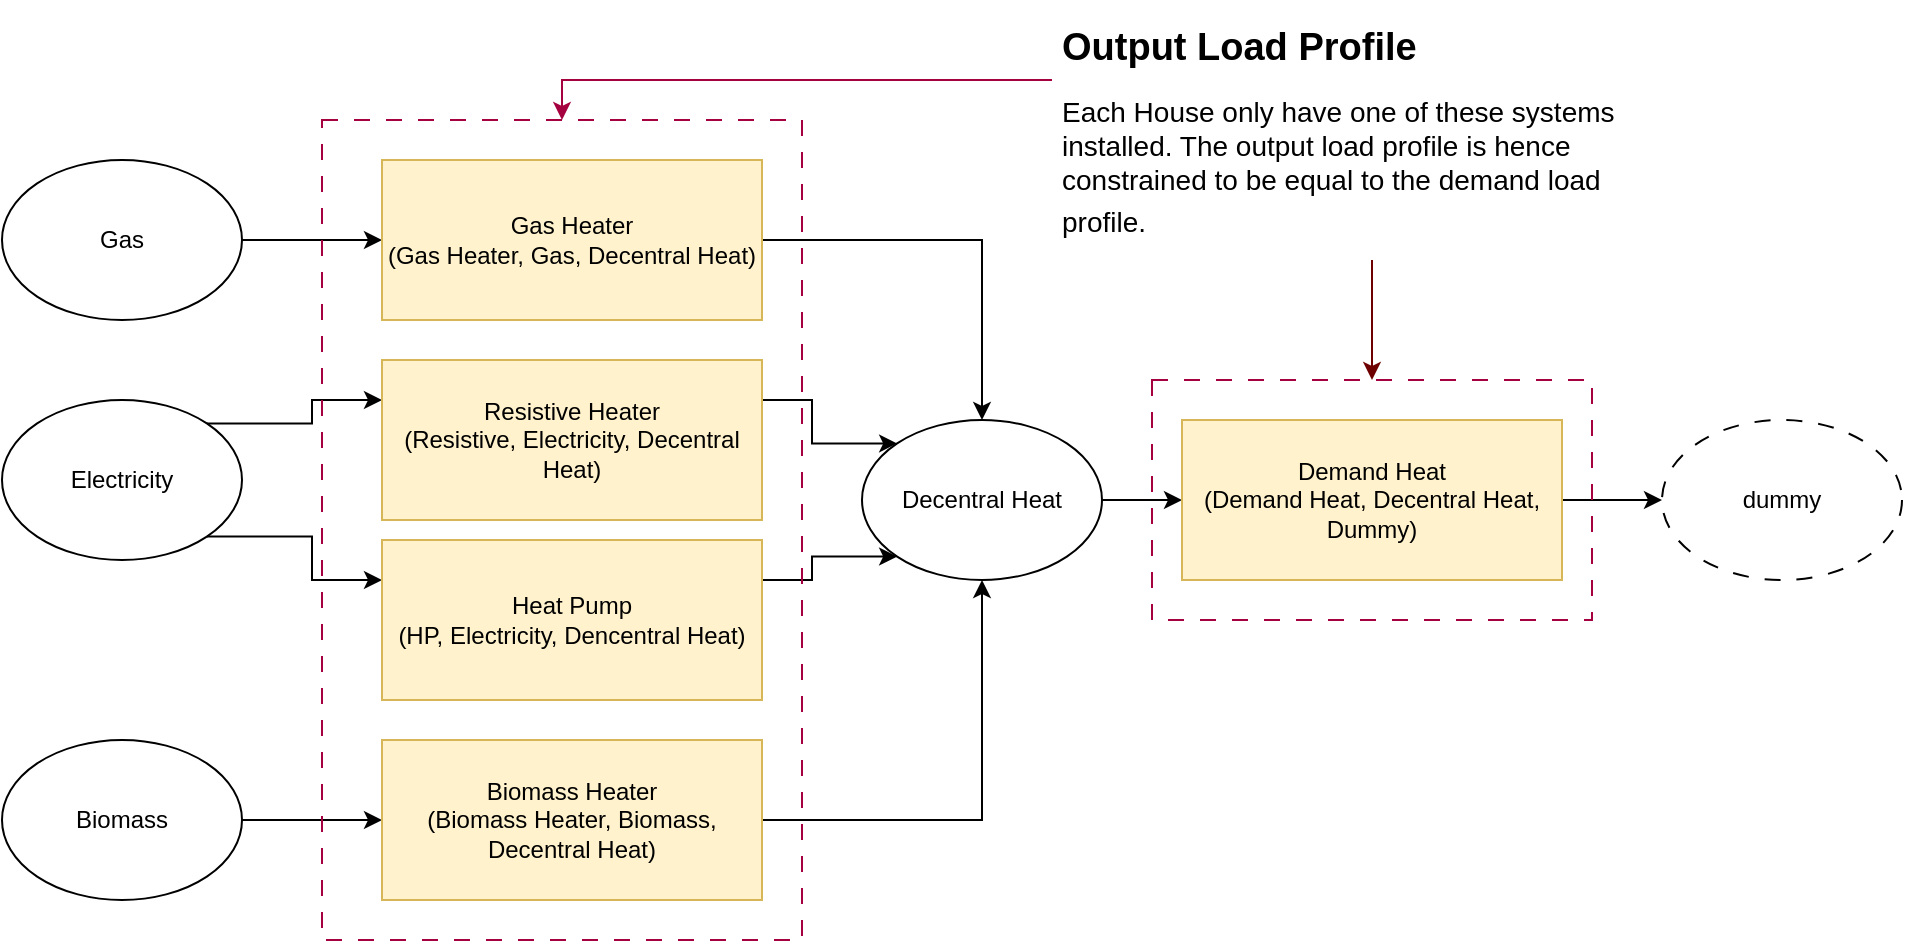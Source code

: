 <mxfile version="22.0.3" type="device">
  <diagram name="Page-1" id="vcEPFt_Lp80TqAtp8AqC">
    <mxGraphModel dx="1297" dy="905" grid="1" gridSize="10" guides="1" tooltips="1" connect="1" arrows="1" fold="1" page="1" pageScale="1" pageWidth="850" pageHeight="1100" math="0" shadow="0">
      <root>
        <mxCell id="0" />
        <mxCell id="1" parent="0" />
        <mxCell id="gQ1NQkGNz1sMh0HQZxKz-8" style="edgeStyle=orthogonalEdgeStyle;rounded=0;orthogonalLoop=1;jettySize=auto;html=1;exitX=1;exitY=0.5;exitDx=0;exitDy=0;" edge="1" parent="1" source="m4jgO-4sw4jdDZecaCaA-5" target="m4jgO-4sw4jdDZecaCaA-13">
          <mxGeometry relative="1" as="geometry" />
        </mxCell>
        <mxCell id="m4jgO-4sw4jdDZecaCaA-5" value="Gas" style="ellipse;whiteSpace=wrap;html=1;fillColor=#ffffff;strokeColor=#000000;" parent="1" vertex="1">
          <mxGeometry y="360" width="120" height="80" as="geometry" />
        </mxCell>
        <mxCell id="gQ1NQkGNz1sMh0HQZxKz-12" style="edgeStyle=orthogonalEdgeStyle;rounded=0;orthogonalLoop=1;jettySize=auto;html=1;exitX=1;exitY=0.5;exitDx=0;exitDy=0;" edge="1" parent="1" source="m4jgO-4sw4jdDZecaCaA-13" target="gQ1NQkGNz1sMh0HQZxKz-6">
          <mxGeometry relative="1" as="geometry" />
        </mxCell>
        <mxCell id="m4jgO-4sw4jdDZecaCaA-13" value="Gas Heater&lt;br&gt;(Gas Heater, Gas, Decentral Heat)" style="rounded=0;whiteSpace=wrap;html=1;fillColor=#fff2cc;strokeColor=#d6b656;" parent="1" vertex="1">
          <mxGeometry x="190" y="360" width="190" height="80" as="geometry" />
        </mxCell>
        <mxCell id="m4jgO-4sw4jdDZecaCaA-19" value="dummy" style="ellipse;whiteSpace=wrap;html=1;dashed=1;dashPattern=8 8;" parent="1" vertex="1">
          <mxGeometry x="830" y="490" width="120" height="80" as="geometry" />
        </mxCell>
        <mxCell id="gQ1NQkGNz1sMh0HQZxKz-9" style="edgeStyle=orthogonalEdgeStyle;rounded=0;orthogonalLoop=1;jettySize=auto;html=1;exitX=1;exitY=0;exitDx=0;exitDy=0;entryX=0;entryY=0.25;entryDx=0;entryDy=0;" edge="1" parent="1" source="gQ1NQkGNz1sMh0HQZxKz-1" target="gQ1NQkGNz1sMh0HQZxKz-3">
          <mxGeometry relative="1" as="geometry" />
        </mxCell>
        <mxCell id="gQ1NQkGNz1sMh0HQZxKz-10" style="edgeStyle=orthogonalEdgeStyle;rounded=0;orthogonalLoop=1;jettySize=auto;html=1;exitX=1;exitY=1;exitDx=0;exitDy=0;entryX=0;entryY=0.25;entryDx=0;entryDy=0;" edge="1" parent="1" source="gQ1NQkGNz1sMh0HQZxKz-1" target="gQ1NQkGNz1sMh0HQZxKz-4">
          <mxGeometry relative="1" as="geometry" />
        </mxCell>
        <mxCell id="gQ1NQkGNz1sMh0HQZxKz-1" value="Electricity" style="ellipse;whiteSpace=wrap;html=1;fillColor=#ffffff;strokeColor=#000000;" vertex="1" parent="1">
          <mxGeometry y="480" width="120" height="80" as="geometry" />
        </mxCell>
        <mxCell id="gQ1NQkGNz1sMh0HQZxKz-11" style="edgeStyle=orthogonalEdgeStyle;rounded=0;orthogonalLoop=1;jettySize=auto;html=1;exitX=1;exitY=0.5;exitDx=0;exitDy=0;entryX=0;entryY=0.5;entryDx=0;entryDy=0;" edge="1" parent="1" source="gQ1NQkGNz1sMh0HQZxKz-2" target="gQ1NQkGNz1sMh0HQZxKz-5">
          <mxGeometry relative="1" as="geometry" />
        </mxCell>
        <mxCell id="gQ1NQkGNz1sMh0HQZxKz-2" value="Biomass" style="ellipse;whiteSpace=wrap;html=1;fillColor=#ffffff;strokeColor=#000000;" vertex="1" parent="1">
          <mxGeometry y="650" width="120" height="80" as="geometry" />
        </mxCell>
        <mxCell id="gQ1NQkGNz1sMh0HQZxKz-13" style="edgeStyle=orthogonalEdgeStyle;rounded=0;orthogonalLoop=1;jettySize=auto;html=1;exitX=1;exitY=0.25;exitDx=0;exitDy=0;entryX=0;entryY=0;entryDx=0;entryDy=0;" edge="1" parent="1" source="gQ1NQkGNz1sMh0HQZxKz-3" target="gQ1NQkGNz1sMh0HQZxKz-6">
          <mxGeometry relative="1" as="geometry" />
        </mxCell>
        <mxCell id="gQ1NQkGNz1sMh0HQZxKz-3" value="Resistive Heater&lt;br&gt;(Resistive, Electricity, Decentral Heat)" style="rounded=0;whiteSpace=wrap;html=1;fillColor=#fff2cc;strokeColor=#d6b656;" vertex="1" parent="1">
          <mxGeometry x="190" y="460" width="190" height="80" as="geometry" />
        </mxCell>
        <mxCell id="gQ1NQkGNz1sMh0HQZxKz-14" style="edgeStyle=orthogonalEdgeStyle;rounded=0;orthogonalLoop=1;jettySize=auto;html=1;exitX=1;exitY=0.25;exitDx=0;exitDy=0;entryX=0;entryY=1;entryDx=0;entryDy=0;" edge="1" parent="1" source="gQ1NQkGNz1sMh0HQZxKz-4" target="gQ1NQkGNz1sMh0HQZxKz-6">
          <mxGeometry relative="1" as="geometry" />
        </mxCell>
        <mxCell id="gQ1NQkGNz1sMh0HQZxKz-4" value="Heat Pump&lt;br&gt;(HP, Electricity, Dencentral Heat)" style="rounded=0;whiteSpace=wrap;html=1;fillColor=#fff2cc;strokeColor=#d6b656;" vertex="1" parent="1">
          <mxGeometry x="190" y="550" width="190" height="80" as="geometry" />
        </mxCell>
        <mxCell id="gQ1NQkGNz1sMh0HQZxKz-15" style="edgeStyle=orthogonalEdgeStyle;rounded=0;orthogonalLoop=1;jettySize=auto;html=1;exitX=1;exitY=0.5;exitDx=0;exitDy=0;entryX=0.5;entryY=1;entryDx=0;entryDy=0;" edge="1" parent="1" source="gQ1NQkGNz1sMh0HQZxKz-5" target="gQ1NQkGNz1sMh0HQZxKz-6">
          <mxGeometry relative="1" as="geometry" />
        </mxCell>
        <mxCell id="gQ1NQkGNz1sMh0HQZxKz-5" value="Biomass Heater&lt;br&gt;(Biomass Heater, Biomass, Decentral Heat)" style="rounded=0;whiteSpace=wrap;html=1;fillColor=#fff2cc;strokeColor=#d6b656;" vertex="1" parent="1">
          <mxGeometry x="190" y="650" width="190" height="80" as="geometry" />
        </mxCell>
        <mxCell id="gQ1NQkGNz1sMh0HQZxKz-16" style="edgeStyle=orthogonalEdgeStyle;rounded=0;orthogonalLoop=1;jettySize=auto;html=1;exitX=1;exitY=0.5;exitDx=0;exitDy=0;entryX=0;entryY=0.5;entryDx=0;entryDy=0;" edge="1" parent="1" source="gQ1NQkGNz1sMh0HQZxKz-6" target="gQ1NQkGNz1sMh0HQZxKz-7">
          <mxGeometry relative="1" as="geometry" />
        </mxCell>
        <mxCell id="gQ1NQkGNz1sMh0HQZxKz-6" value="Decentral Heat" style="ellipse;whiteSpace=wrap;html=1;fillColor=#ffffff;strokeColor=#000000;" vertex="1" parent="1">
          <mxGeometry x="430" y="490" width="120" height="80" as="geometry" />
        </mxCell>
        <mxCell id="gQ1NQkGNz1sMh0HQZxKz-17" style="edgeStyle=orthogonalEdgeStyle;rounded=0;orthogonalLoop=1;jettySize=auto;html=1;exitX=1;exitY=0.5;exitDx=0;exitDy=0;entryX=0;entryY=0.5;entryDx=0;entryDy=0;" edge="1" parent="1" source="gQ1NQkGNz1sMh0HQZxKz-7" target="m4jgO-4sw4jdDZecaCaA-19">
          <mxGeometry relative="1" as="geometry" />
        </mxCell>
        <mxCell id="gQ1NQkGNz1sMh0HQZxKz-7" value="Demand Heat&lt;br&gt;(Demand Heat, Decentral Heat, Dummy)" style="rounded=0;whiteSpace=wrap;html=1;fillColor=#fff2cc;strokeColor=#d6b656;" vertex="1" parent="1">
          <mxGeometry x="590" y="490" width="190" height="80" as="geometry" />
        </mxCell>
        <mxCell id="gQ1NQkGNz1sMh0HQZxKz-21" style="edgeStyle=orthogonalEdgeStyle;rounded=0;orthogonalLoop=1;jettySize=auto;html=1;exitX=0;exitY=0.25;exitDx=0;exitDy=0;entryX=0.5;entryY=0;entryDx=0;entryDy=0;strokeColor=#A50040;fillColor=#d80073;" edge="1" parent="1" source="gQ1NQkGNz1sMh0HQZxKz-18" target="gQ1NQkGNz1sMh0HQZxKz-20">
          <mxGeometry relative="1" as="geometry" />
        </mxCell>
        <mxCell id="gQ1NQkGNz1sMh0HQZxKz-23" style="edgeStyle=orthogonalEdgeStyle;rounded=0;orthogonalLoop=1;jettySize=auto;html=1;exitX=0.5;exitY=1;exitDx=0;exitDy=0;fillColor=#a20025;strokeColor=#6F0000;" edge="1" parent="1" source="gQ1NQkGNz1sMh0HQZxKz-18" target="gQ1NQkGNz1sMh0HQZxKz-22">
          <mxGeometry relative="1" as="geometry" />
        </mxCell>
        <mxCell id="gQ1NQkGNz1sMh0HQZxKz-18" value="&lt;h1 style=&quot;font-size: 19px;&quot;&gt;&lt;font style=&quot;font-size: 19px;&quot;&gt;Output Load Profile&lt;/font&gt;&lt;/h1&gt;&lt;div&gt;&lt;font style=&quot;font-size: 14px;&quot;&gt;Each House only have one of these systems installed. The output load profile is hence constrained to be equal to the demand load profile.&lt;/font&gt;&lt;font style=&quot;font-size: 19px;&quot;&gt;&amp;nbsp;&lt;/font&gt;&lt;/div&gt;" style="text;html=1;strokeColor=none;fillColor=none;spacing=5;spacingTop=-20;whiteSpace=wrap;overflow=hidden;rounded=0;" vertex="1" parent="1">
          <mxGeometry x="525" y="290" width="320" height="120" as="geometry" />
        </mxCell>
        <mxCell id="gQ1NQkGNz1sMh0HQZxKz-20" value="cv" style="rounded=0;whiteSpace=wrap;html=1;fillColor=none;dashed=1;dashPattern=8 8;fontColor=#ffffff;strokeColor=#A50040;gradientColor=default;" vertex="1" parent="1">
          <mxGeometry x="160" y="340" width="240" height="410" as="geometry" />
        </mxCell>
        <mxCell id="gQ1NQkGNz1sMh0HQZxKz-22" value="" style="rounded=0;whiteSpace=wrap;html=1;fillColor=none;fontColor=#ffffff;strokeColor=#A50040;gradientColor=none;dashed=1;dashPattern=8 8;" vertex="1" parent="1">
          <mxGeometry x="575" y="470" width="220" height="120" as="geometry" />
        </mxCell>
      </root>
    </mxGraphModel>
  </diagram>
</mxfile>

